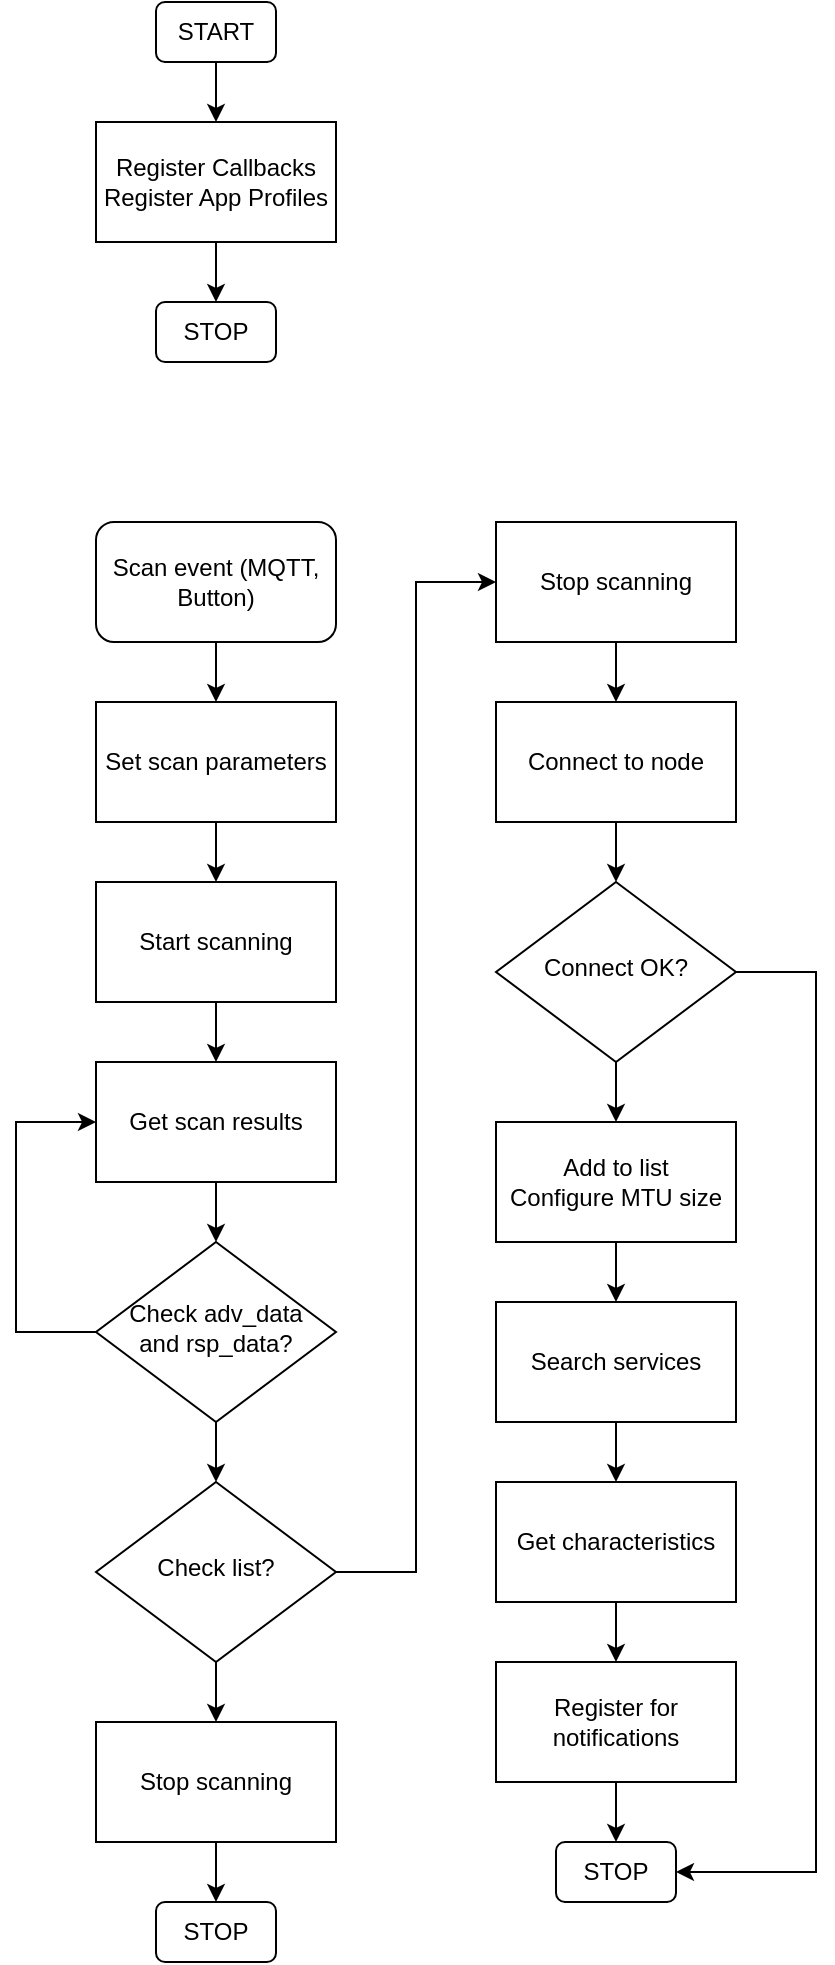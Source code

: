 <mxfile version="20.4.1" type="device"><diagram id="C5RBs43oDa-KdzZeNtuy" name="Page-1"><mxGraphModel dx="1932" dy="871" grid="1" gridSize="10" guides="1" tooltips="1" connect="1" arrows="1" fold="1" page="1" pageScale="1" pageWidth="827" pageHeight="1169" math="0" shadow="0"><root><mxCell id="WIyWlLk6GJQsqaUBKTNV-0"/><mxCell id="WIyWlLk6GJQsqaUBKTNV-1" parent="WIyWlLk6GJQsqaUBKTNV-0"/><mxCell id="tGfM77yy7DrGUzZKFVwc-7" value="" style="edgeStyle=orthogonalEdgeStyle;rounded=0;orthogonalLoop=1;jettySize=auto;html=1;" edge="1" parent="WIyWlLk6GJQsqaUBKTNV-1" source="WIyWlLk6GJQsqaUBKTNV-3" target="tGfM77yy7DrGUzZKFVwc-0"><mxGeometry relative="1" as="geometry"/></mxCell><mxCell id="WIyWlLk6GJQsqaUBKTNV-3" value="START" style="rounded=1;whiteSpace=wrap;html=1;fontSize=12;glass=0;strokeWidth=1;shadow=0;" parent="WIyWlLk6GJQsqaUBKTNV-1" vertex="1"><mxGeometry x="90" y="50" width="60" height="30" as="geometry"/></mxCell><mxCell id="tGfM77yy7DrGUzZKFVwc-53" value="" style="edgeStyle=orthogonalEdgeStyle;rounded=0;orthogonalLoop=1;jettySize=auto;html=1;" edge="1" parent="WIyWlLk6GJQsqaUBKTNV-1" source="tGfM77yy7DrGUzZKFVwc-0" target="tGfM77yy7DrGUzZKFVwc-52"><mxGeometry relative="1" as="geometry"/></mxCell><mxCell id="tGfM77yy7DrGUzZKFVwc-0" value="Register Callbacks&lt;br&gt;Register App Profiles" style="rounded=0;whiteSpace=wrap;html=1;" vertex="1" parent="WIyWlLk6GJQsqaUBKTNV-1"><mxGeometry x="60" y="110" width="120" height="60" as="geometry"/></mxCell><mxCell id="tGfM77yy7DrGUzZKFVwc-51" value="" style="edgeStyle=orthogonalEdgeStyle;rounded=0;orthogonalLoop=1;jettySize=auto;html=1;" edge="1" parent="WIyWlLk6GJQsqaUBKTNV-1" source="tGfM77yy7DrGUzZKFVwc-1" target="tGfM77yy7DrGUzZKFVwc-2"><mxGeometry relative="1" as="geometry"/></mxCell><mxCell id="tGfM77yy7DrGUzZKFVwc-1" value="Set scan parameters" style="rounded=0;whiteSpace=wrap;html=1;" vertex="1" parent="WIyWlLk6GJQsqaUBKTNV-1"><mxGeometry x="60" y="400" width="120" height="60" as="geometry"/></mxCell><mxCell id="tGfM77yy7DrGUzZKFVwc-10" value="" style="edgeStyle=orthogonalEdgeStyle;rounded=0;orthogonalLoop=1;jettySize=auto;html=1;" edge="1" parent="WIyWlLk6GJQsqaUBKTNV-1" source="tGfM77yy7DrGUzZKFVwc-2" target="tGfM77yy7DrGUzZKFVwc-5"><mxGeometry relative="1" as="geometry"/></mxCell><mxCell id="tGfM77yy7DrGUzZKFVwc-2" value="Start scanning" style="rounded=0;whiteSpace=wrap;html=1;" vertex="1" parent="WIyWlLk6GJQsqaUBKTNV-1"><mxGeometry x="60" y="490" width="120" height="60" as="geometry"/></mxCell><mxCell id="tGfM77yy7DrGUzZKFVwc-13" value="" style="edgeStyle=orthogonalEdgeStyle;rounded=0;orthogonalLoop=1;jettySize=auto;html=1;" edge="1" parent="WIyWlLk6GJQsqaUBKTNV-1" source="tGfM77yy7DrGUzZKFVwc-5" target="tGfM77yy7DrGUzZKFVwc-12"><mxGeometry relative="1" as="geometry"/></mxCell><mxCell id="tGfM77yy7DrGUzZKFVwc-5" value="Get scan results" style="rounded=0;whiteSpace=wrap;html=1;" vertex="1" parent="WIyWlLk6GJQsqaUBKTNV-1"><mxGeometry x="60" y="580" width="120" height="60" as="geometry"/></mxCell><mxCell id="tGfM77yy7DrGUzZKFVwc-18" value="" style="edgeStyle=orthogonalEdgeStyle;rounded=0;orthogonalLoop=1;jettySize=auto;html=1;" edge="1" parent="WIyWlLk6GJQsqaUBKTNV-1" source="tGfM77yy7DrGUzZKFVwc-12"><mxGeometry relative="1" as="geometry"><mxPoint x="120" y="790" as="targetPoint"/></mxGeometry></mxCell><mxCell id="tGfM77yy7DrGUzZKFVwc-12" value="Check adv_data and rsp_data?" style="rhombus;whiteSpace=wrap;html=1;shadow=0;fontFamily=Helvetica;fontSize=12;align=center;strokeWidth=1;spacing=6;spacingTop=-4;" vertex="1" parent="WIyWlLk6GJQsqaUBKTNV-1"><mxGeometry x="60" y="670" width="120" height="90" as="geometry"/></mxCell><mxCell id="tGfM77yy7DrGUzZKFVwc-15" value="" style="edgeStyle=elbowEdgeStyle;elbow=horizontal;endArrow=classic;html=1;rounded=0;entryX=0;entryY=0.5;entryDx=0;entryDy=0;exitX=0;exitY=0.5;exitDx=0;exitDy=0;" edge="1" parent="WIyWlLk6GJQsqaUBKTNV-1" source="tGfM77yy7DrGUzZKFVwc-12" target="tGfM77yy7DrGUzZKFVwc-5"><mxGeometry width="50" height="50" relative="1" as="geometry"><mxPoint x="60" y="640" as="sourcePoint"/><mxPoint x="80" y="640" as="targetPoint"/><Array as="points"><mxPoint x="20" y="660"/><mxPoint y="580"/><mxPoint x="-20" y="570"/></Array></mxGeometry></mxCell><mxCell id="tGfM77yy7DrGUzZKFVwc-22" value="" style="edgeStyle=orthogonalEdgeStyle;rounded=0;orthogonalLoop=1;jettySize=auto;html=1;" edge="1" parent="WIyWlLk6GJQsqaUBKTNV-1" source="tGfM77yy7DrGUzZKFVwc-20" target="tGfM77yy7DrGUzZKFVwc-21"><mxGeometry relative="1" as="geometry"/></mxCell><mxCell id="tGfM77yy7DrGUzZKFVwc-20" value="Check list?" style="rhombus;whiteSpace=wrap;html=1;shadow=0;fontFamily=Helvetica;fontSize=12;align=center;strokeWidth=1;spacing=6;spacingTop=-4;" vertex="1" parent="WIyWlLk6GJQsqaUBKTNV-1"><mxGeometry x="60" y="790" width="120" height="90" as="geometry"/></mxCell><mxCell id="tGfM77yy7DrGUzZKFVwc-24" value="" style="edgeStyle=orthogonalEdgeStyle;rounded=0;orthogonalLoop=1;jettySize=auto;html=1;" edge="1" parent="WIyWlLk6GJQsqaUBKTNV-1" source="tGfM77yy7DrGUzZKFVwc-21" target="tGfM77yy7DrGUzZKFVwc-23"><mxGeometry relative="1" as="geometry"/></mxCell><mxCell id="tGfM77yy7DrGUzZKFVwc-21" value="Stop scanning" style="rounded=0;whiteSpace=wrap;html=1;" vertex="1" parent="WIyWlLk6GJQsqaUBKTNV-1"><mxGeometry x="60" y="910" width="120" height="60" as="geometry"/></mxCell><mxCell id="tGfM77yy7DrGUzZKFVwc-23" value="STOP" style="rounded=1;whiteSpace=wrap;html=1;fontSize=12;glass=0;strokeWidth=1;shadow=0;" vertex="1" parent="WIyWlLk6GJQsqaUBKTNV-1"><mxGeometry x="90" y="1000" width="60" height="30" as="geometry"/></mxCell><mxCell id="tGfM77yy7DrGUzZKFVwc-33" value="" style="edgeStyle=orthogonalEdgeStyle;rounded=0;orthogonalLoop=1;jettySize=auto;html=1;" edge="1" parent="WIyWlLk6GJQsqaUBKTNV-1" source="tGfM77yy7DrGUzZKFVwc-25" target="tGfM77yy7DrGUzZKFVwc-30"><mxGeometry relative="1" as="geometry"/></mxCell><mxCell id="tGfM77yy7DrGUzZKFVwc-25" value="Stop scanning" style="rounded=0;whiteSpace=wrap;html=1;" vertex="1" parent="WIyWlLk6GJQsqaUBKTNV-1"><mxGeometry x="260" y="310" width="120" height="60" as="geometry"/></mxCell><mxCell id="tGfM77yy7DrGUzZKFVwc-28" value="" style="edgeStyle=elbowEdgeStyle;elbow=horizontal;endArrow=classic;html=1;rounded=0;exitX=1;exitY=0.5;exitDx=0;exitDy=0;entryX=0;entryY=0.5;entryDx=0;entryDy=0;" edge="1" parent="WIyWlLk6GJQsqaUBKTNV-1" source="tGfM77yy7DrGUzZKFVwc-20" target="tGfM77yy7DrGUzZKFVwc-25"><mxGeometry width="50" height="50" relative="1" as="geometry"><mxPoint x="160" y="670" as="sourcePoint"/><mxPoint x="210" y="620" as="targetPoint"/></mxGeometry></mxCell><mxCell id="tGfM77yy7DrGUzZKFVwc-35" value="" style="edgeStyle=orthogonalEdgeStyle;rounded=0;orthogonalLoop=1;jettySize=auto;html=1;" edge="1" parent="WIyWlLk6GJQsqaUBKTNV-1" source="tGfM77yy7DrGUzZKFVwc-30" target="tGfM77yy7DrGUzZKFVwc-34"><mxGeometry relative="1" as="geometry"/></mxCell><mxCell id="tGfM77yy7DrGUzZKFVwc-30" value="Connect to node" style="rounded=0;whiteSpace=wrap;html=1;" vertex="1" parent="WIyWlLk6GJQsqaUBKTNV-1"><mxGeometry x="260" y="400" width="120" height="60" as="geometry"/></mxCell><mxCell id="tGfM77yy7DrGUzZKFVwc-37" value="" style="edgeStyle=orthogonalEdgeStyle;rounded=0;orthogonalLoop=1;jettySize=auto;html=1;" edge="1" parent="WIyWlLk6GJQsqaUBKTNV-1" source="tGfM77yy7DrGUzZKFVwc-34" target="tGfM77yy7DrGUzZKFVwc-36"><mxGeometry relative="1" as="geometry"/></mxCell><mxCell id="tGfM77yy7DrGUzZKFVwc-34" value="Connect OK?" style="rhombus;whiteSpace=wrap;html=1;shadow=0;fontFamily=Helvetica;fontSize=12;align=center;strokeWidth=1;spacing=6;spacingTop=-4;" vertex="1" parent="WIyWlLk6GJQsqaUBKTNV-1"><mxGeometry x="260" y="490" width="120" height="90" as="geometry"/></mxCell><mxCell id="tGfM77yy7DrGUzZKFVwc-39" value="" style="edgeStyle=orthogonalEdgeStyle;rounded=0;orthogonalLoop=1;jettySize=auto;html=1;" edge="1" parent="WIyWlLk6GJQsqaUBKTNV-1" source="tGfM77yy7DrGUzZKFVwc-36" target="tGfM77yy7DrGUzZKFVwc-38"><mxGeometry relative="1" as="geometry"/></mxCell><mxCell id="tGfM77yy7DrGUzZKFVwc-36" value="Add to list&lt;br&gt;Configure MTU size" style="rounded=0;whiteSpace=wrap;html=1;" vertex="1" parent="WIyWlLk6GJQsqaUBKTNV-1"><mxGeometry x="260" y="610" width="120" height="60" as="geometry"/></mxCell><mxCell id="tGfM77yy7DrGUzZKFVwc-42" value="" style="edgeStyle=orthogonalEdgeStyle;rounded=0;orthogonalLoop=1;jettySize=auto;html=1;" edge="1" parent="WIyWlLk6GJQsqaUBKTNV-1" source="tGfM77yy7DrGUzZKFVwc-38" target="tGfM77yy7DrGUzZKFVwc-40"><mxGeometry relative="1" as="geometry"/></mxCell><mxCell id="tGfM77yy7DrGUzZKFVwc-38" value="Search services" style="rounded=0;whiteSpace=wrap;html=1;" vertex="1" parent="WIyWlLk6GJQsqaUBKTNV-1"><mxGeometry x="260" y="700" width="120" height="60" as="geometry"/></mxCell><mxCell id="tGfM77yy7DrGUzZKFVwc-43" value="" style="edgeStyle=orthogonalEdgeStyle;rounded=0;orthogonalLoop=1;jettySize=auto;html=1;" edge="1" parent="WIyWlLk6GJQsqaUBKTNV-1" source="tGfM77yy7DrGUzZKFVwc-40" target="tGfM77yy7DrGUzZKFVwc-41"><mxGeometry relative="1" as="geometry"/></mxCell><mxCell id="tGfM77yy7DrGUzZKFVwc-40" value="Get characteristics" style="rounded=0;whiteSpace=wrap;html=1;" vertex="1" parent="WIyWlLk6GJQsqaUBKTNV-1"><mxGeometry x="260" y="790" width="120" height="60" as="geometry"/></mxCell><mxCell id="tGfM77yy7DrGUzZKFVwc-47" value="" style="edgeStyle=orthogonalEdgeStyle;rounded=0;orthogonalLoop=1;jettySize=auto;html=1;" edge="1" parent="WIyWlLk6GJQsqaUBKTNV-1" source="tGfM77yy7DrGUzZKFVwc-41" target="tGfM77yy7DrGUzZKFVwc-46"><mxGeometry relative="1" as="geometry"/></mxCell><mxCell id="tGfM77yy7DrGUzZKFVwc-41" value="Register for notifications" style="rounded=0;whiteSpace=wrap;html=1;" vertex="1" parent="WIyWlLk6GJQsqaUBKTNV-1"><mxGeometry x="260" y="880" width="120" height="60" as="geometry"/></mxCell><mxCell id="tGfM77yy7DrGUzZKFVwc-46" value="STOP" style="rounded=1;whiteSpace=wrap;html=1;fontSize=12;glass=0;strokeWidth=1;shadow=0;" vertex="1" parent="WIyWlLk6GJQsqaUBKTNV-1"><mxGeometry x="290" y="970" width="60" height="30" as="geometry"/></mxCell><mxCell id="tGfM77yy7DrGUzZKFVwc-50" value="" style="edgeStyle=orthogonalEdgeStyle;rounded=0;orthogonalLoop=1;jettySize=auto;html=1;" edge="1" parent="WIyWlLk6GJQsqaUBKTNV-1" source="tGfM77yy7DrGUzZKFVwc-49" target="tGfM77yy7DrGUzZKFVwc-1"><mxGeometry relative="1" as="geometry"/></mxCell><mxCell id="tGfM77yy7DrGUzZKFVwc-49" value="Scan event (MQTT, Button)" style="rounded=1;whiteSpace=wrap;html=1;fontSize=12;glass=0;strokeWidth=1;shadow=0;" vertex="1" parent="WIyWlLk6GJQsqaUBKTNV-1"><mxGeometry x="60" y="310" width="120" height="60" as="geometry"/></mxCell><mxCell id="tGfM77yy7DrGUzZKFVwc-52" value="STOP" style="rounded=1;whiteSpace=wrap;html=1;fontSize=12;glass=0;strokeWidth=1;shadow=0;" vertex="1" parent="WIyWlLk6GJQsqaUBKTNV-1"><mxGeometry x="90" y="200" width="60" height="30" as="geometry"/></mxCell><mxCell id="tGfM77yy7DrGUzZKFVwc-54" value="" style="edgeStyle=elbowEdgeStyle;elbow=horizontal;endArrow=classic;html=1;rounded=0;exitX=1;exitY=0.5;exitDx=0;exitDy=0;entryX=1;entryY=0.5;entryDx=0;entryDy=0;" edge="1" parent="WIyWlLk6GJQsqaUBKTNV-1" source="tGfM77yy7DrGUzZKFVwc-34" target="tGfM77yy7DrGUzZKFVwc-46"><mxGeometry width="50" height="50" relative="1" as="geometry"><mxPoint x="670" y="680" as="sourcePoint"/><mxPoint x="720" y="630" as="targetPoint"/><Array as="points"><mxPoint x="420" y="760"/></Array></mxGeometry></mxCell></root></mxGraphModel></diagram></mxfile>